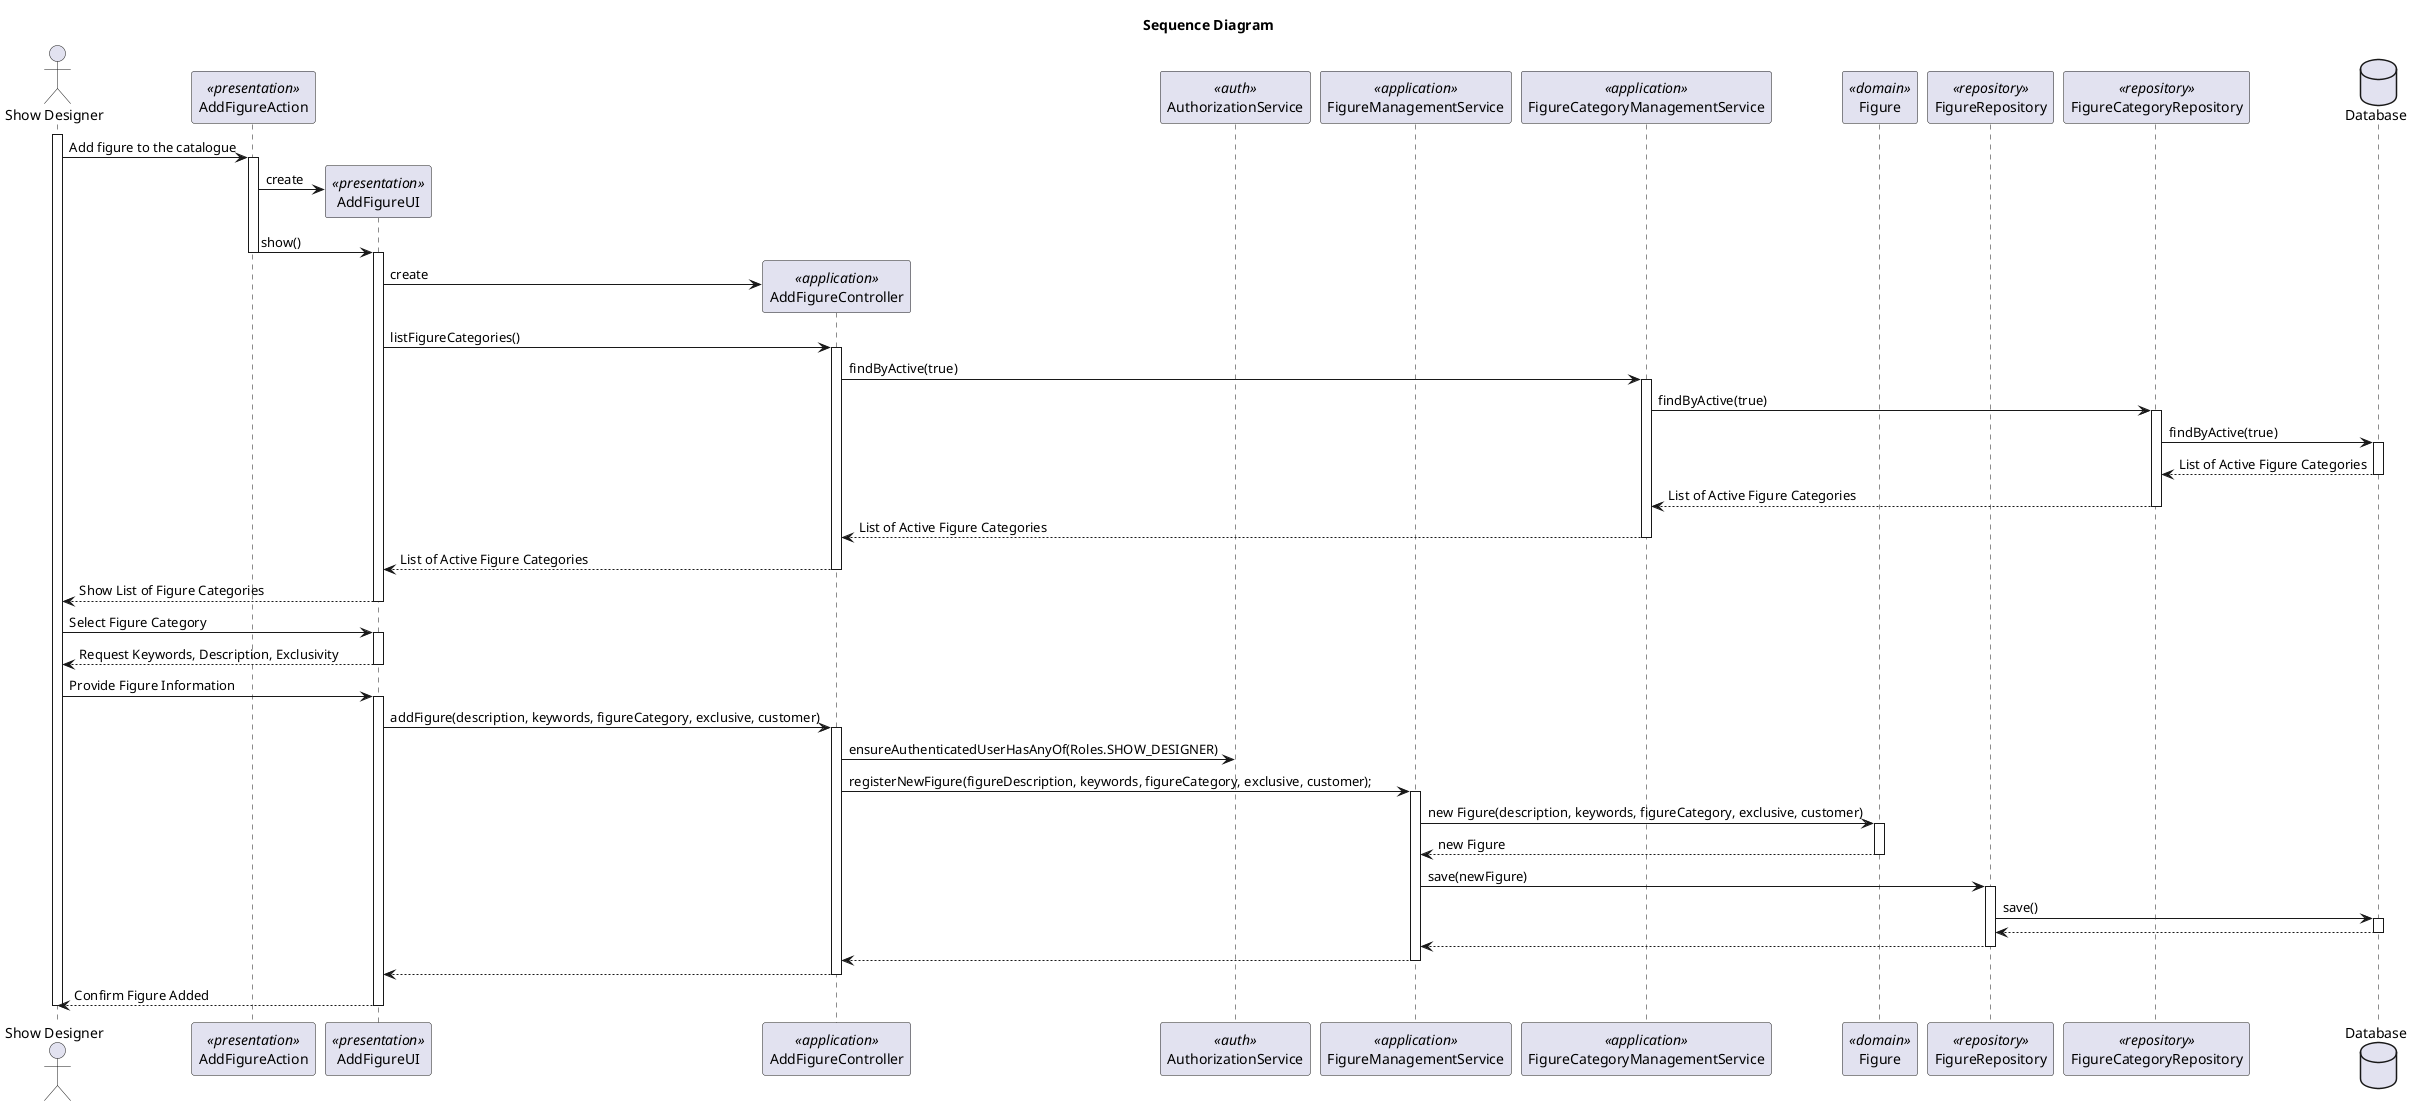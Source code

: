 @startuml
title Sequence Diagram

actor "Show Designer" as Actor
participant "AddFigureAction" as Action <<presentation>>
participant "AddFigureUI" as UI <<presentation>>
participant "AddFigureController" as Controller <<application>>
participant "AuthorizationService" as AuthorizationService <<auth>>
participant "FigureManagementService" as FigureManagementService <<application>>
participant "FigureCategoryManagementService" as FigureCategoryManagementService <<application>>
participant "Figure" as Figure <<domain>>
participant "FigureRepository" as FigureRepository <<repository>>
participant "FigureCategoryRepository" as FigureCategoryRepository <<repository>>
database "Database" as Database

activate Actor

Actor -> Action: Add figure to the catalogue
    activate Action

        Action -> UI**: create
        Action -> UI: show()

    deactivate Action

    activate UI

UI -> Controller** : create

UI -> Controller: listFigureCategories()
    activate Controller

        Controller -> FigureCategoryManagementService: findByActive(true)
            activate FigureCategoryManagementService

                FigureCategoryManagementService -> FigureCategoryRepository: findByActive(true)
                    activate FigureCategoryRepository

                        FigureCategoryRepository -> Database: findByActive(true)
                            activate Database

                                Database --> FigureCategoryRepository: List of Active Figure Categories
                            deactivate Database

                        FigureCategoryRepository --> FigureCategoryManagementService: List of Active Figure Categories
                    deactivate FigureCategoryRepository

                FigureCategoryManagementService --> Controller: List of Active Figure Categories
            deactivate FigureCategoryManagementService
        Controller --> UI: List of Active Figure Categories
    deactivate Controller


UI --> Actor: Show List of Figure Categories
deactivate UI
Actor -> UI: Select Figure Category
activate UI

UI --> Actor: Request Keywords, Description, Exclusivity
deactivate UI

Actor -> UI: Provide Figure Information

    activate UI

        UI -> Controller : addFigure(description, keywords, figureCategory, exclusive, customer)
            activate Controller

                Controller -> AuthorizationService : ensureAuthenticatedUserHasAnyOf(Roles.SHOW_DESIGNER)

                deactivate AuthorizationService

                Controller -> FigureManagementService : registerNewFigure(figureDescription, keywords, figureCategory, exclusive, customer);
                activate FigureManagementService

                    FigureManagementService -> Figure: new Figure(description, keywords, figureCategory, exclusive, customer)
                        activate Figure

                            Figure --> FigureManagementService: new Figure
                        deactivate Figure



                    FigureManagementService -> FigureRepository : save(newFigure)

                    activate FigureRepository

                             FigureRepository -> Database : save()
                             activate Database

                                Database --> FigureRepository
                             deactivate Database

                             FigureRepository --> FigureManagementService
                    deactivate FigureRepository

                    FigureManagementService --> Controller
                deactivate FigureManagementService

                Controller --> UI
            deactivate Controller
        UI --> Actor : Confirm Figure Added
        deactivate UI
deactivate Actor

@enduml
